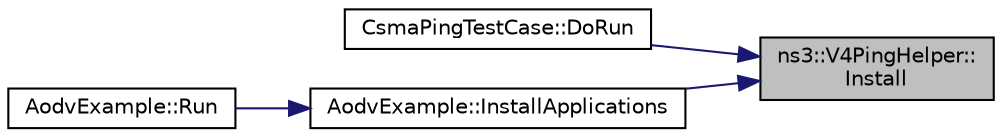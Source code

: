 digraph "ns3::V4PingHelper::Install"
{
 // LATEX_PDF_SIZE
  edge [fontname="Helvetica",fontsize="10",labelfontname="Helvetica",labelfontsize="10"];
  node [fontname="Helvetica",fontsize="10",shape=record];
  rankdir="RL";
  Node1 [label="ns3::V4PingHelper::\lInstall",height=0.2,width=0.4,color="black", fillcolor="grey75", style="filled", fontcolor="black",tooltip="Install a Ping application on each Node in the provided NodeContainer."];
  Node1 -> Node2 [dir="back",color="midnightblue",fontsize="10",style="solid",fontname="Helvetica"];
  Node2 [label="CsmaPingTestCase::DoRun",height=0.2,width=0.4,color="black", fillcolor="white", style="filled",URL="$class_csma_ping_test_case.html#a975ad130eac1dcf501124552e1bc4e2c",tooltip="Implementation to actually run this TestCase."];
  Node1 -> Node3 [dir="back",color="midnightblue",fontsize="10",style="solid",fontname="Helvetica"];
  Node3 [label="AodvExample::InstallApplications",height=0.2,width=0.4,color="black", fillcolor="white", style="filled",URL="$class_aodv_example.html#a181ce6b0304fa53ac0db6cb0228f93f7",tooltip="Create the simulation applications."];
  Node3 -> Node4 [dir="back",color="midnightblue",fontsize="10",style="solid",fontname="Helvetica"];
  Node4 [label="AodvExample::Run",height=0.2,width=0.4,color="black", fillcolor="white", style="filled",URL="$class_aodv_example.html#a954ace72fd69c0a09193047d33d9ad61",tooltip="Run simulation."];
}

